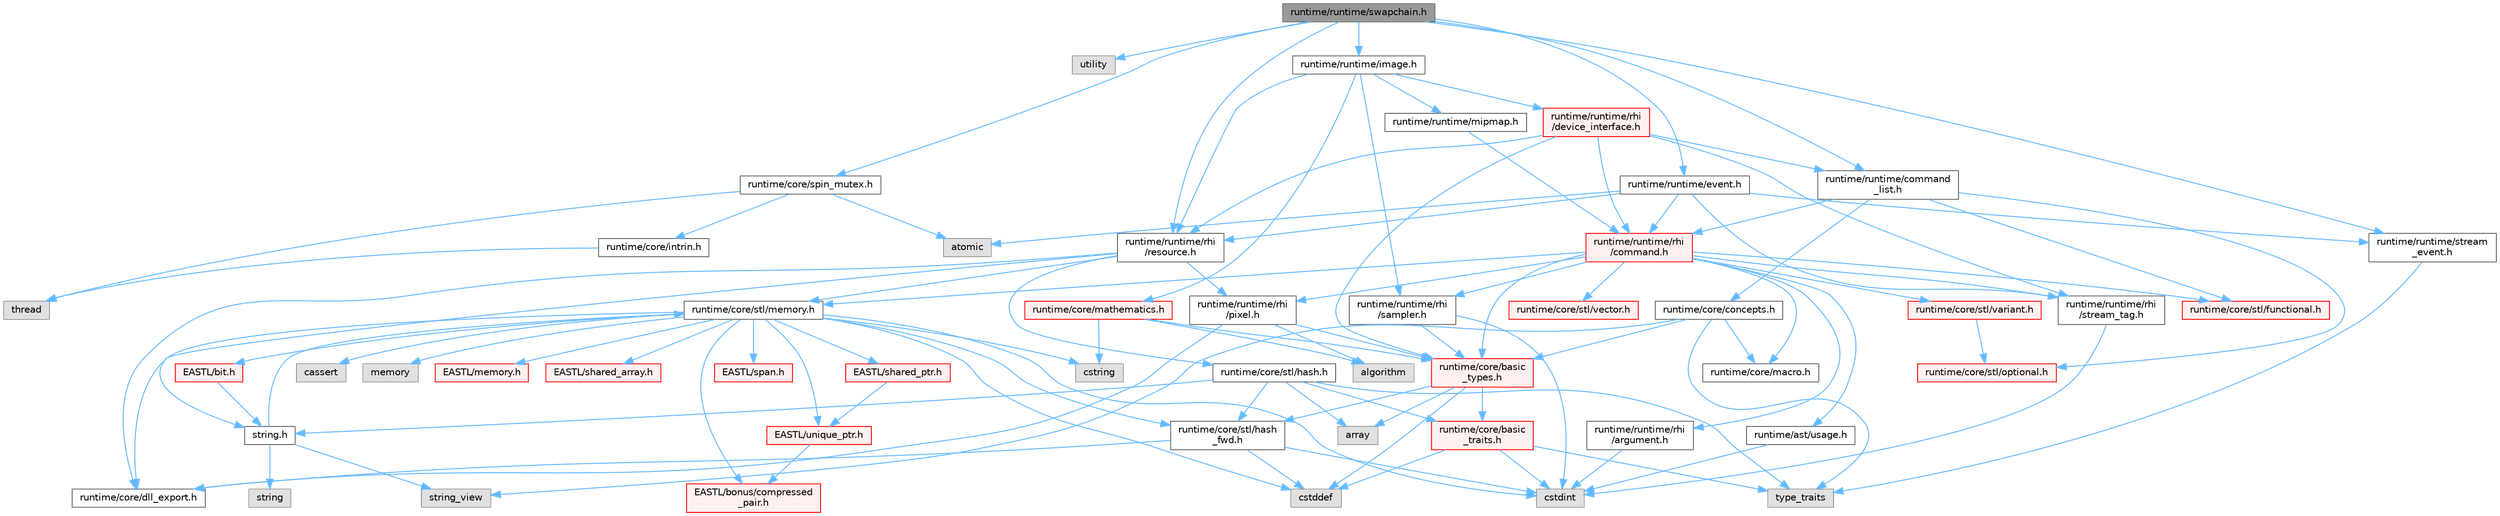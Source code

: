 digraph "runtime/runtime/swapchain.h"
{
 // LATEX_PDF_SIZE
  bgcolor="transparent";
  edge [fontname=Helvetica,fontsize=10,labelfontname=Helvetica,labelfontsize=10];
  node [fontname=Helvetica,fontsize=10,shape=box,height=0.2,width=0.4];
  Node1 [id="Node000001",label="runtime/runtime/swapchain.h",height=0.2,width=0.4,color="gray40", fillcolor="grey60", style="filled", fontcolor="black",tooltip=" "];
  Node1 -> Node2 [id="edge1_Node000001_Node000002",color="steelblue1",style="solid",tooltip=" "];
  Node2 [id="Node000002",label="utility",height=0.2,width=0.4,color="grey60", fillcolor="#E0E0E0", style="filled",tooltip=" "];
  Node1 -> Node3 [id="edge2_Node000001_Node000003",color="steelblue1",style="solid",tooltip=" "];
  Node3 [id="Node000003",label="runtime/core/spin_mutex.h",height=0.2,width=0.4,color="grey40", fillcolor="white", style="filled",URL="$spin__mutex_8h.html",tooltip=" "];
  Node3 -> Node4 [id="edge3_Node000003_Node000004",color="steelblue1",style="solid",tooltip=" "];
  Node4 [id="Node000004",label="atomic",height=0.2,width=0.4,color="grey60", fillcolor="#E0E0E0", style="filled",tooltip=" "];
  Node3 -> Node5 [id="edge4_Node000003_Node000005",color="steelblue1",style="solid",tooltip=" "];
  Node5 [id="Node000005",label="thread",height=0.2,width=0.4,color="grey60", fillcolor="#E0E0E0", style="filled",tooltip=" "];
  Node3 -> Node6 [id="edge5_Node000003_Node000006",color="steelblue1",style="solid",tooltip=" "];
  Node6 [id="Node000006",label="runtime/core/intrin.h",height=0.2,width=0.4,color="grey40", fillcolor="white", style="filled",URL="$intrin_8h.html",tooltip=" "];
  Node6 -> Node5 [id="edge6_Node000006_Node000005",color="steelblue1",style="solid",tooltip=" "];
  Node1 -> Node7 [id="edge7_Node000001_Node000007",color="steelblue1",style="solid",tooltip=" "];
  Node7 [id="Node000007",label="runtime/runtime/rhi\l/resource.h",height=0.2,width=0.4,color="grey40", fillcolor="white", style="filled",URL="$runtime_2rhi_2resource_8h.html",tooltip=" "];
  Node7 -> Node8 [id="edge8_Node000007_Node000008",color="steelblue1",style="solid",tooltip=" "];
  Node8 [id="Node000008",label="runtime/core/dll_export.h",height=0.2,width=0.4,color="grey40", fillcolor="white", style="filled",URL="$dll__export_8h.html",tooltip=" "];
  Node7 -> Node9 [id="edge9_Node000007_Node000009",color="steelblue1",style="solid",tooltip=" "];
  Node9 [id="Node000009",label="runtime/core/stl/memory.h",height=0.2,width=0.4,color="grey40", fillcolor="white", style="filled",URL="$core_2stl_2memory_8h.html",tooltip=" "];
  Node9 -> Node10 [id="edge10_Node000009_Node000010",color="steelblue1",style="solid",tooltip=" "];
  Node10 [id="Node000010",label="cstddef",height=0.2,width=0.4,color="grey60", fillcolor="#E0E0E0", style="filled",tooltip=" "];
  Node9 -> Node11 [id="edge11_Node000009_Node000011",color="steelblue1",style="solid",tooltip=" "];
  Node11 [id="Node000011",label="cstdint",height=0.2,width=0.4,color="grey60", fillcolor="#E0E0E0", style="filled",tooltip=" "];
  Node9 -> Node12 [id="edge12_Node000009_Node000012",color="steelblue1",style="solid",tooltip=" "];
  Node12 [id="Node000012",label="cassert",height=0.2,width=0.4,color="grey60", fillcolor="#E0E0E0", style="filled",tooltip=" "];
  Node9 -> Node13 [id="edge13_Node000009_Node000013",color="steelblue1",style="solid",tooltip=" "];
  Node13 [id="Node000013",label="memory",height=0.2,width=0.4,color="grey60", fillcolor="#E0E0E0", style="filled",tooltip=" "];
  Node9 -> Node14 [id="edge14_Node000009_Node000014",color="steelblue1",style="solid",tooltip=" "];
  Node14 [id="Node000014",label="cstring",height=0.2,width=0.4,color="grey60", fillcolor="#E0E0E0", style="filled",tooltip=" "];
  Node9 -> Node15 [id="edge15_Node000009_Node000015",color="steelblue1",style="solid",tooltip=" "];
  Node15 [id="Node000015",label="EASTL/bit.h",height=0.2,width=0.4,color="red", fillcolor="#FFF0F0", style="filled",URL="$bit_8h.html",tooltip=" "];
  Node15 -> Node36 [id="edge16_Node000015_Node000036",color="steelblue1",style="solid",tooltip=" "];
  Node36 [id="Node000036",label="string.h",height=0.2,width=0.4,color="grey40", fillcolor="white", style="filled",URL="$string_8h.html",tooltip=" "];
  Node36 -> Node37 [id="edge17_Node000036_Node000037",color="steelblue1",style="solid",tooltip=" "];
  Node37 [id="Node000037",label="string",height=0.2,width=0.4,color="grey60", fillcolor="#E0E0E0", style="filled",tooltip=" "];
  Node36 -> Node38 [id="edge18_Node000036_Node000038",color="steelblue1",style="solid",tooltip=" "];
  Node38 [id="Node000038",label="string_view",height=0.2,width=0.4,color="grey60", fillcolor="#E0E0E0", style="filled",tooltip=" "];
  Node36 -> Node9 [id="edge19_Node000036_Node000009",color="steelblue1",style="solid",tooltip=" "];
  Node9 -> Node39 [id="edge20_Node000009_Node000039",color="steelblue1",style="solid",tooltip=" "];
  Node39 [id="Node000039",label="EASTL/memory.h",height=0.2,width=0.4,color="red", fillcolor="#FFF0F0", style="filled",URL="$_e_a_s_t_l_2include_2_e_a_s_t_l_2memory_8h.html",tooltip=" "];
  Node9 -> Node66 [id="edge21_Node000009_Node000066",color="steelblue1",style="solid",tooltip=" "];
  Node66 [id="Node000066",label="EASTL/shared_array.h",height=0.2,width=0.4,color="red", fillcolor="#FFF0F0", style="filled",URL="$shared__array_8h.html",tooltip=" "];
  Node9 -> Node69 [id="edge22_Node000009_Node000069",color="steelblue1",style="solid",tooltip=" "];
  Node69 [id="Node000069",label="EASTL/unique_ptr.h",height=0.2,width=0.4,color="red", fillcolor="#FFF0F0", style="filled",URL="$unique__ptr_8h.html",tooltip=" "];
  Node69 -> Node70 [id="edge23_Node000069_Node000070",color="steelblue1",style="solid",tooltip=" "];
  Node70 [id="Node000070",label="EASTL/bonus/compressed\l_pair.h",height=0.2,width=0.4,color="red", fillcolor="#FFF0F0", style="filled",URL="$compressed__pair_8h.html",tooltip=" "];
  Node9 -> Node72 [id="edge24_Node000009_Node000072",color="steelblue1",style="solid",tooltip=" "];
  Node72 [id="Node000072",label="EASTL/shared_ptr.h",height=0.2,width=0.4,color="red", fillcolor="#FFF0F0", style="filled",URL="$shared__ptr_8h.html",tooltip=" "];
  Node72 -> Node69 [id="edge25_Node000072_Node000069",color="steelblue1",style="solid",tooltip=" "];
  Node9 -> Node152 [id="edge26_Node000009_Node000152",color="steelblue1",style="solid",tooltip=" "];
  Node152 [id="Node000152",label="EASTL/span.h",height=0.2,width=0.4,color="red", fillcolor="#FFF0F0", style="filled",URL="$span_8h.html",tooltip=" "];
  Node9 -> Node70 [id="edge27_Node000009_Node000070",color="steelblue1",style="solid",tooltip=" "];
  Node9 -> Node8 [id="edge28_Node000009_Node000008",color="steelblue1",style="solid",tooltip=" "];
  Node9 -> Node155 [id="edge29_Node000009_Node000155",color="steelblue1",style="solid",tooltip=" "];
  Node155 [id="Node000155",label="runtime/core/stl/hash\l_fwd.h",height=0.2,width=0.4,color="grey40", fillcolor="white", style="filled",URL="$hash__fwd_8h.html",tooltip=" "];
  Node155 -> Node10 [id="edge30_Node000155_Node000010",color="steelblue1",style="solid",tooltip=" "];
  Node155 -> Node11 [id="edge31_Node000155_Node000011",color="steelblue1",style="solid",tooltip=" "];
  Node155 -> Node8 [id="edge32_Node000155_Node000008",color="steelblue1",style="solid",tooltip=" "];
  Node7 -> Node36 [id="edge33_Node000007_Node000036",color="steelblue1",style="solid",tooltip=" "];
  Node7 -> Node156 [id="edge34_Node000007_Node000156",color="steelblue1",style="solid",tooltip=" "];
  Node156 [id="Node000156",label="runtime/core/stl/hash.h",height=0.2,width=0.4,color="grey40", fillcolor="white", style="filled",URL="$hash_8h.html",tooltip=" "];
  Node156 -> Node154 [id="edge35_Node000156_Node000154",color="steelblue1",style="solid",tooltip=" "];
  Node154 [id="Node000154",label="array",height=0.2,width=0.4,color="grey60", fillcolor="#E0E0E0", style="filled",tooltip=" "];
  Node156 -> Node68 [id="edge36_Node000156_Node000068",color="steelblue1",style="solid",tooltip=" "];
  Node68 [id="Node000068",label="type_traits",height=0.2,width=0.4,color="grey60", fillcolor="#E0E0E0", style="filled",tooltip=" "];
  Node156 -> Node155 [id="edge37_Node000156_Node000155",color="steelblue1",style="solid",tooltip=" "];
  Node156 -> Node36 [id="edge38_Node000156_Node000036",color="steelblue1",style="solid",tooltip=" "];
  Node156 -> Node157 [id="edge39_Node000156_Node000157",color="steelblue1",style="solid",tooltip=" "];
  Node157 [id="Node000157",label="runtime/core/basic\l_traits.h",height=0.2,width=0.4,color="red", fillcolor="#FFF0F0", style="filled",URL="$basic__traits_8h.html",tooltip=" "];
  Node157 -> Node11 [id="edge40_Node000157_Node000011",color="steelblue1",style="solid",tooltip=" "];
  Node157 -> Node10 [id="edge41_Node000157_Node000010",color="steelblue1",style="solid",tooltip=" "];
  Node157 -> Node68 [id="edge42_Node000157_Node000068",color="steelblue1",style="solid",tooltip=" "];
  Node7 -> Node167 [id="edge43_Node000007_Node000167",color="steelblue1",style="solid",tooltip=" "];
  Node167 [id="Node000167",label="runtime/runtime/rhi\l/pixel.h",height=0.2,width=0.4,color="grey40", fillcolor="white", style="filled",URL="$pixel_8h.html",tooltip=" "];
  Node167 -> Node159 [id="edge44_Node000167_Node000159",color="steelblue1",style="solid",tooltip=" "];
  Node159 [id="Node000159",label="algorithm",height=0.2,width=0.4,color="grey60", fillcolor="#E0E0E0", style="filled",tooltip=" "];
  Node167 -> Node8 [id="edge45_Node000167_Node000008",color="steelblue1",style="solid",tooltip=" "];
  Node167 -> Node168 [id="edge46_Node000167_Node000168",color="steelblue1",style="solid",tooltip=" "];
  Node168 [id="Node000168",label="runtime/core/basic\l_types.h",height=0.2,width=0.4,color="red", fillcolor="#FFF0F0", style="filled",URL="$basic__types_8h.html",tooltip=" "];
  Node168 -> Node10 [id="edge47_Node000168_Node000010",color="steelblue1",style="solid",tooltip=" "];
  Node168 -> Node154 [id="edge48_Node000168_Node000154",color="steelblue1",style="solid",tooltip=" "];
  Node168 -> Node155 [id="edge49_Node000168_Node000155",color="steelblue1",style="solid",tooltip=" "];
  Node168 -> Node157 [id="edge50_Node000168_Node000157",color="steelblue1",style="solid",tooltip=" "];
  Node1 -> Node172 [id="edge51_Node000001_Node000172",color="steelblue1",style="solid",tooltip=" "];
  Node172 [id="Node000172",label="runtime/runtime/event.h",height=0.2,width=0.4,color="grey40", fillcolor="white", style="filled",URL="$event_8h.html",tooltip=" "];
  Node172 -> Node4 [id="edge52_Node000172_Node000004",color="steelblue1",style="solid",tooltip=" "];
  Node172 -> Node173 [id="edge53_Node000172_Node000173",color="steelblue1",style="solid",tooltip=" "];
  Node173 [id="Node000173",label="runtime/runtime/rhi\l/command.h",height=0.2,width=0.4,color="red", fillcolor="#FFF0F0", style="filled",URL="$command_8h.html",tooltip=" "];
  Node173 -> Node174 [id="edge54_Node000173_Node000174",color="steelblue1",style="solid",tooltip=" "];
  Node174 [id="Node000174",label="runtime/core/macro.h",height=0.2,width=0.4,color="grey40", fillcolor="white", style="filled",URL="$macro_8h.html",tooltip=" "];
  Node173 -> Node168 [id="edge55_Node000173_Node000168",color="steelblue1",style="solid",tooltip=" "];
  Node173 -> Node175 [id="edge56_Node000173_Node000175",color="steelblue1",style="solid",tooltip=" "];
  Node175 [id="Node000175",label="runtime/core/stl/vector.h",height=0.2,width=0.4,color="red", fillcolor="#FFF0F0", style="filled",URL="$core_2stl_2vector_8h.html",tooltip=" "];
  Node173 -> Node9 [id="edge57_Node000173_Node000009",color="steelblue1",style="solid",tooltip=" "];
  Node173 -> Node182 [id="edge58_Node000173_Node000182",color="steelblue1",style="solid",tooltip=" "];
  Node182 [id="Node000182",label="runtime/core/stl/variant.h",height=0.2,width=0.4,color="red", fillcolor="#FFF0F0", style="filled",URL="$core_2stl_2variant_8h.html",tooltip=" "];
  Node182 -> Node183 [id="edge59_Node000182_Node000183",color="steelblue1",style="solid",tooltip=" "];
  Node183 [id="Node000183",label="runtime/core/stl/optional.h",height=0.2,width=0.4,color="red", fillcolor="#FFF0F0", style="filled",URL="$core_2stl_2optional_8h.html",tooltip=" "];
  Node173 -> Node188 [id="edge60_Node000173_Node000188",color="steelblue1",style="solid",tooltip=" "];
  Node188 [id="Node000188",label="runtime/core/stl/functional.h",height=0.2,width=0.4,color="red", fillcolor="#FFF0F0", style="filled",URL="$core_2stl_2functional_8h.html",tooltip=" "];
  Node173 -> Node191 [id="edge61_Node000173_Node000191",color="steelblue1",style="solid",tooltip=" "];
  Node191 [id="Node000191",label="runtime/ast/usage.h",height=0.2,width=0.4,color="grey40", fillcolor="white", style="filled",URL="$usage_8h.html",tooltip=" "];
  Node191 -> Node11 [id="edge62_Node000191_Node000011",color="steelblue1",style="solid",tooltip=" "];
  Node173 -> Node167 [id="edge63_Node000173_Node000167",color="steelblue1",style="solid",tooltip=" "];
  Node173 -> Node192 [id="edge64_Node000173_Node000192",color="steelblue1",style="solid",tooltip=" "];
  Node192 [id="Node000192",label="runtime/runtime/rhi\l/stream_tag.h",height=0.2,width=0.4,color="grey40", fillcolor="white", style="filled",URL="$stream__tag_8h.html",tooltip=" "];
  Node192 -> Node11 [id="edge65_Node000192_Node000011",color="steelblue1",style="solid",tooltip=" "];
  Node173 -> Node193 [id="edge66_Node000173_Node000193",color="steelblue1",style="solid",tooltip=" "];
  Node193 [id="Node000193",label="runtime/runtime/rhi\l/sampler.h",height=0.2,width=0.4,color="grey40", fillcolor="white", style="filled",URL="$sampler_8h.html",tooltip=" "];
  Node193 -> Node11 [id="edge67_Node000193_Node000011",color="steelblue1",style="solid",tooltip=" "];
  Node193 -> Node168 [id="edge68_Node000193_Node000168",color="steelblue1",style="solid",tooltip=" "];
  Node173 -> Node194 [id="edge69_Node000173_Node000194",color="steelblue1",style="solid",tooltip=" "];
  Node194 [id="Node000194",label="runtime/runtime/rhi\l/argument.h",height=0.2,width=0.4,color="grey40", fillcolor="white", style="filled",URL="$argument_8h.html",tooltip=" "];
  Node194 -> Node11 [id="edge70_Node000194_Node000011",color="steelblue1",style="solid",tooltip=" "];
  Node172 -> Node7 [id="edge71_Node000172_Node000007",color="steelblue1",style="solid",tooltip=" "];
  Node172 -> Node192 [id="edge72_Node000172_Node000192",color="steelblue1",style="solid",tooltip=" "];
  Node172 -> Node198 [id="edge73_Node000172_Node000198",color="steelblue1",style="solid",tooltip=" "];
  Node198 [id="Node000198",label="runtime/runtime/stream\l_event.h",height=0.2,width=0.4,color="grey40", fillcolor="white", style="filled",URL="$stream__event_8h.html",tooltip=" "];
  Node198 -> Node68 [id="edge74_Node000198_Node000068",color="steelblue1",style="solid",tooltip=" "];
  Node1 -> Node199 [id="edge75_Node000001_Node000199",color="steelblue1",style="solid",tooltip=" "];
  Node199 [id="Node000199",label="runtime/runtime/command\l_list.h",height=0.2,width=0.4,color="grey40", fillcolor="white", style="filled",URL="$command__list_8h.html",tooltip=" "];
  Node199 -> Node200 [id="edge76_Node000199_Node000200",color="steelblue1",style="solid",tooltip=" "];
  Node200 [id="Node000200",label="runtime/core/concepts.h",height=0.2,width=0.4,color="grey40", fillcolor="white", style="filled",URL="$concepts_8h.html",tooltip=" "];
  Node200 -> Node68 [id="edge77_Node000200_Node000068",color="steelblue1",style="solid",tooltip=" "];
  Node200 -> Node38 [id="edge78_Node000200_Node000038",color="steelblue1",style="solid",tooltip=" "];
  Node200 -> Node174 [id="edge79_Node000200_Node000174",color="steelblue1",style="solid",tooltip=" "];
  Node200 -> Node168 [id="edge80_Node000200_Node000168",color="steelblue1",style="solid",tooltip=" "];
  Node199 -> Node183 [id="edge81_Node000199_Node000183",color="steelblue1",style="solid",tooltip=" "];
  Node199 -> Node188 [id="edge82_Node000199_Node000188",color="steelblue1",style="solid",tooltip=" "];
  Node199 -> Node173 [id="edge83_Node000199_Node000173",color="steelblue1",style="solid",tooltip=" "];
  Node1 -> Node201 [id="edge84_Node000001_Node000201",color="steelblue1",style="solid",tooltip=" "];
  Node201 [id="Node000201",label="runtime/runtime/image.h",height=0.2,width=0.4,color="grey40", fillcolor="white", style="filled",URL="$image_8h.html",tooltip=" "];
  Node201 -> Node202 [id="edge85_Node000201_Node000202",color="steelblue1",style="solid",tooltip=" "];
  Node202 [id="Node000202",label="runtime/core/mathematics.h",height=0.2,width=0.4,color="red", fillcolor="#FFF0F0", style="filled",URL="$mathematics_8h.html",tooltip=" "];
  Node202 -> Node14 [id="edge86_Node000202_Node000014",color="steelblue1",style="solid",tooltip=" "];
  Node202 -> Node159 [id="edge87_Node000202_Node000159",color="steelblue1",style="solid",tooltip=" "];
  Node202 -> Node168 [id="edge88_Node000202_Node000168",color="steelblue1",style="solid",tooltip=" "];
  Node201 -> Node7 [id="edge89_Node000201_Node000007",color="steelblue1",style="solid",tooltip=" "];
  Node201 -> Node205 [id="edge90_Node000201_Node000205",color="steelblue1",style="solid",tooltip=" "];
  Node205 [id="Node000205",label="runtime/runtime/mipmap.h",height=0.2,width=0.4,color="grey40", fillcolor="white", style="filled",URL="$mipmap_8h.html",tooltip=" "];
  Node205 -> Node173 [id="edge91_Node000205_Node000173",color="steelblue1",style="solid",tooltip=" "];
  Node201 -> Node193 [id="edge92_Node000201_Node000193",color="steelblue1",style="solid",tooltip=" "];
  Node201 -> Node206 [id="edge93_Node000201_Node000206",color="steelblue1",style="solid",tooltip=" "];
  Node206 [id="Node000206",label="runtime/runtime/rhi\l/device_interface.h",height=0.2,width=0.4,color="red", fillcolor="#FFF0F0", style="filled",URL="$device__interface_8h.html",tooltip=" "];
  Node206 -> Node168 [id="edge94_Node000206_Node000168",color="steelblue1",style="solid",tooltip=" "];
  Node206 -> Node7 [id="edge95_Node000206_Node000007",color="steelblue1",style="solid",tooltip=" "];
  Node206 -> Node192 [id="edge96_Node000206_Node000192",color="steelblue1",style="solid",tooltip=" "];
  Node206 -> Node173 [id="edge97_Node000206_Node000173",color="steelblue1",style="solid",tooltip=" "];
  Node206 -> Node199 [id="edge98_Node000206_Node000199",color="steelblue1",style="solid",tooltip=" "];
  Node1 -> Node198 [id="edge99_Node000001_Node000198",color="steelblue1",style="solid",tooltip=" "];
}
